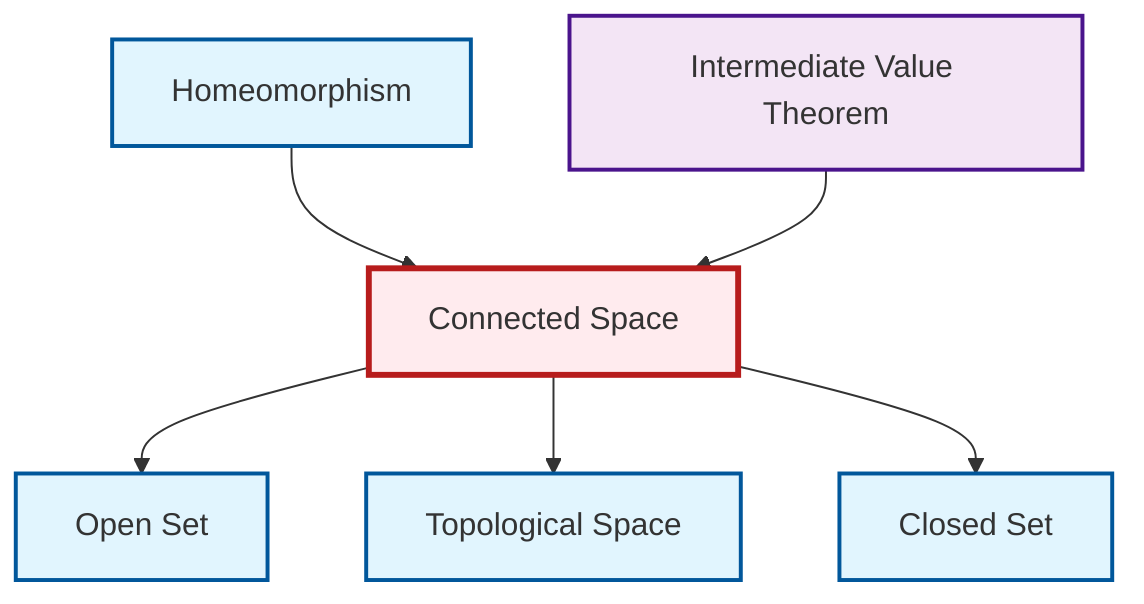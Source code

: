 graph TD
    classDef definition fill:#e1f5fe,stroke:#01579b,stroke-width:2px
    classDef theorem fill:#f3e5f5,stroke:#4a148c,stroke-width:2px
    classDef axiom fill:#fff3e0,stroke:#e65100,stroke-width:2px
    classDef example fill:#e8f5e9,stroke:#1b5e20,stroke-width:2px
    classDef current fill:#ffebee,stroke:#b71c1c,stroke-width:3px
    thm-intermediate-value["Intermediate Value Theorem"]:::theorem
    def-homeomorphism["Homeomorphism"]:::definition
    def-open-set["Open Set"]:::definition
    def-closed-set["Closed Set"]:::definition
    def-connected["Connected Space"]:::definition
    def-topological-space["Topological Space"]:::definition
    def-connected --> def-open-set
    def-connected --> def-topological-space
    def-connected --> def-closed-set
    def-homeomorphism --> def-connected
    thm-intermediate-value --> def-connected
    class def-connected current